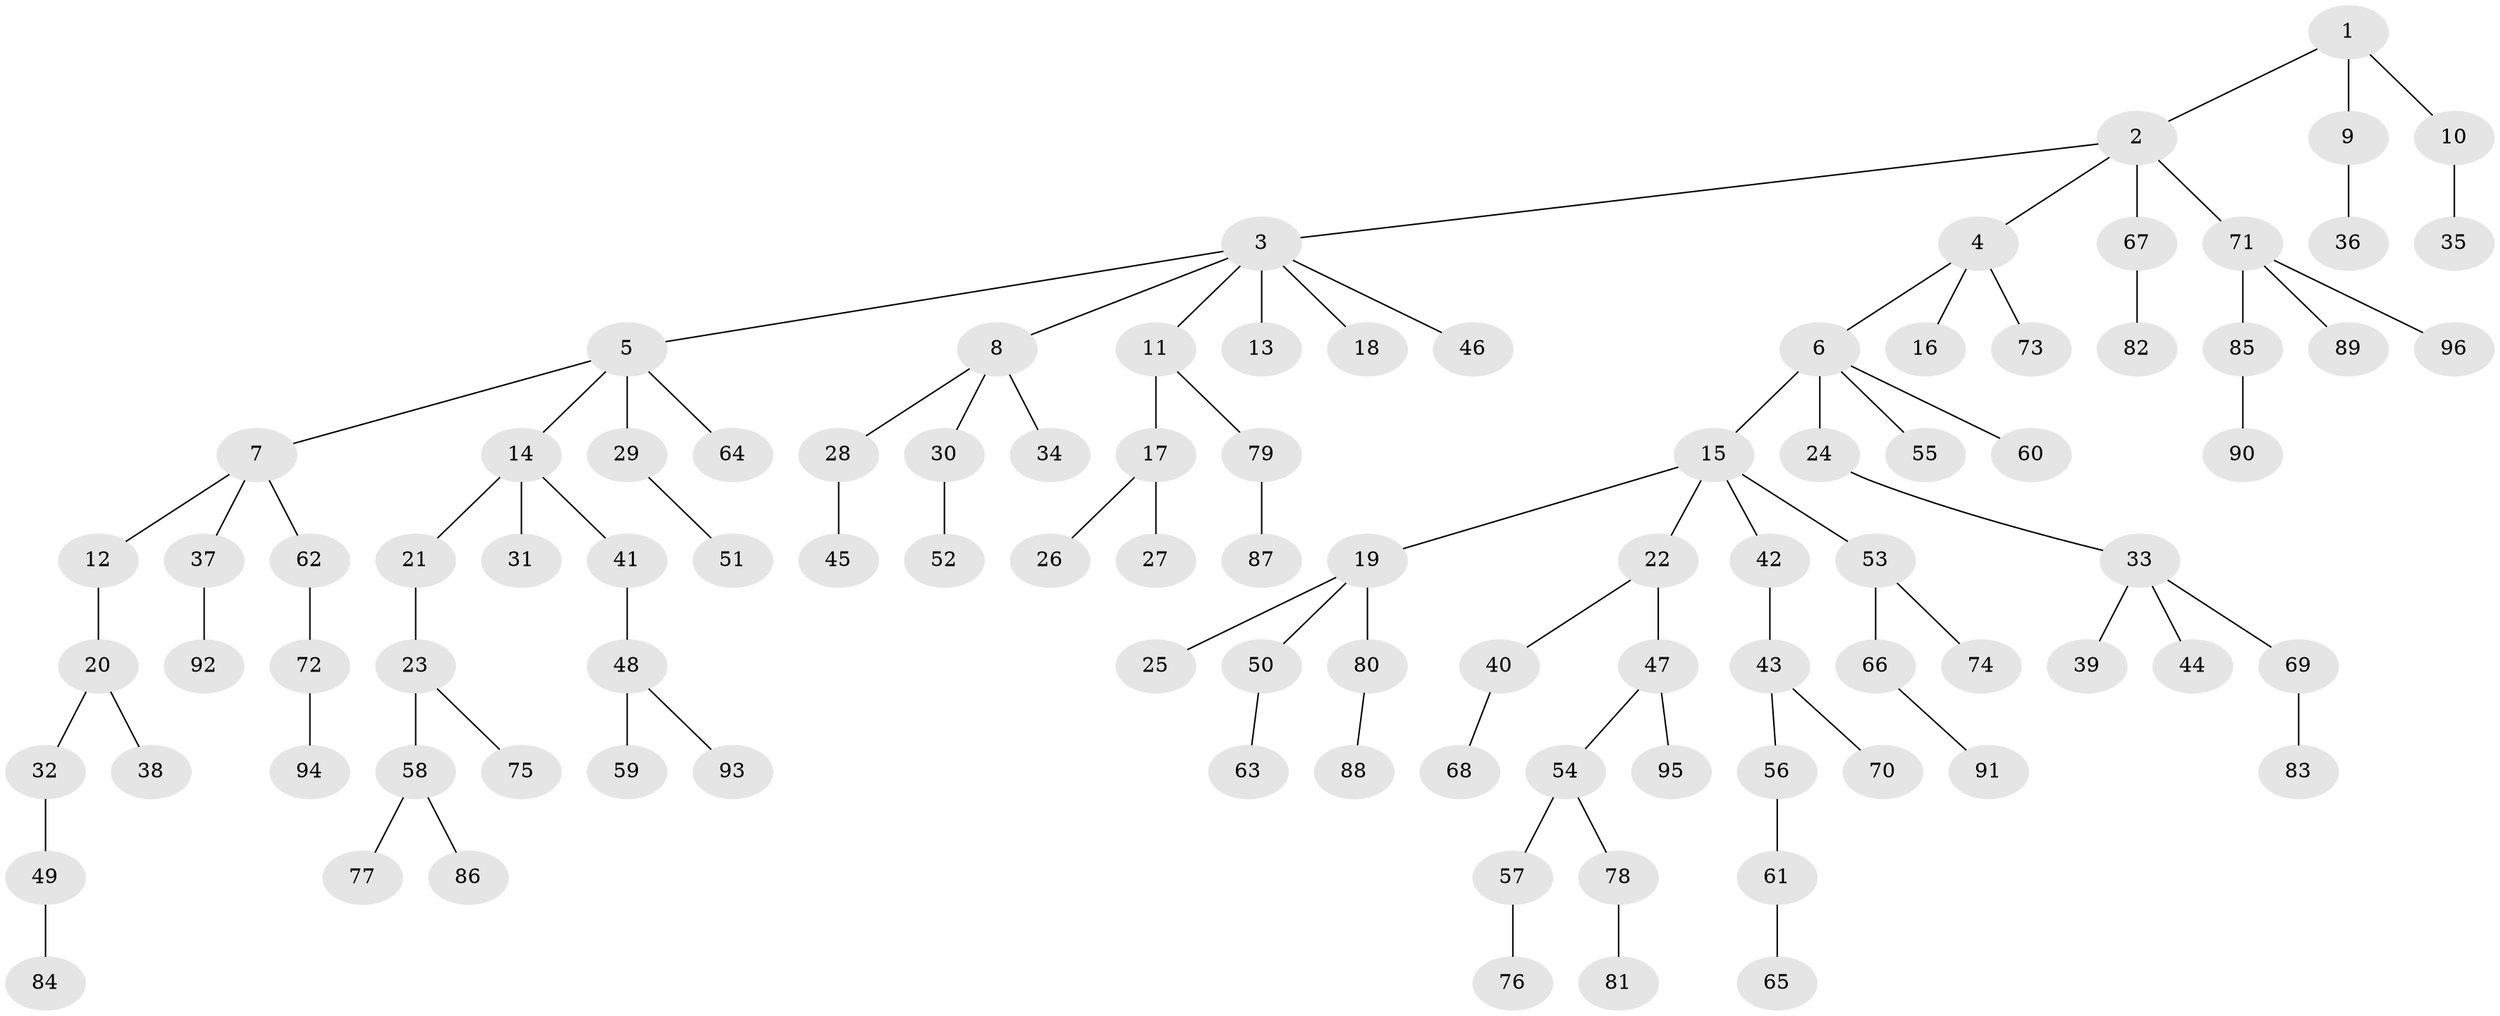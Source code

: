 // coarse degree distribution, {6: 0.017543859649122806, 7: 0.017543859649122806, 3: 0.08771929824561403, 5: 0.03508771929824561, 4: 0.08771929824561403, 2: 0.19298245614035087, 1: 0.5614035087719298}
// Generated by graph-tools (version 1.1) at 2025/19/03/04/25 18:19:07]
// undirected, 96 vertices, 95 edges
graph export_dot {
graph [start="1"]
  node [color=gray90,style=filled];
  1;
  2;
  3;
  4;
  5;
  6;
  7;
  8;
  9;
  10;
  11;
  12;
  13;
  14;
  15;
  16;
  17;
  18;
  19;
  20;
  21;
  22;
  23;
  24;
  25;
  26;
  27;
  28;
  29;
  30;
  31;
  32;
  33;
  34;
  35;
  36;
  37;
  38;
  39;
  40;
  41;
  42;
  43;
  44;
  45;
  46;
  47;
  48;
  49;
  50;
  51;
  52;
  53;
  54;
  55;
  56;
  57;
  58;
  59;
  60;
  61;
  62;
  63;
  64;
  65;
  66;
  67;
  68;
  69;
  70;
  71;
  72;
  73;
  74;
  75;
  76;
  77;
  78;
  79;
  80;
  81;
  82;
  83;
  84;
  85;
  86;
  87;
  88;
  89;
  90;
  91;
  92;
  93;
  94;
  95;
  96;
  1 -- 2;
  1 -- 9;
  1 -- 10;
  2 -- 3;
  2 -- 4;
  2 -- 67;
  2 -- 71;
  3 -- 5;
  3 -- 8;
  3 -- 11;
  3 -- 13;
  3 -- 18;
  3 -- 46;
  4 -- 6;
  4 -- 16;
  4 -- 73;
  5 -- 7;
  5 -- 14;
  5 -- 29;
  5 -- 64;
  6 -- 15;
  6 -- 24;
  6 -- 55;
  6 -- 60;
  7 -- 12;
  7 -- 37;
  7 -- 62;
  8 -- 28;
  8 -- 30;
  8 -- 34;
  9 -- 36;
  10 -- 35;
  11 -- 17;
  11 -- 79;
  12 -- 20;
  14 -- 21;
  14 -- 31;
  14 -- 41;
  15 -- 19;
  15 -- 22;
  15 -- 42;
  15 -- 53;
  17 -- 26;
  17 -- 27;
  19 -- 25;
  19 -- 50;
  19 -- 80;
  20 -- 32;
  20 -- 38;
  21 -- 23;
  22 -- 40;
  22 -- 47;
  23 -- 58;
  23 -- 75;
  24 -- 33;
  28 -- 45;
  29 -- 51;
  30 -- 52;
  32 -- 49;
  33 -- 39;
  33 -- 44;
  33 -- 69;
  37 -- 92;
  40 -- 68;
  41 -- 48;
  42 -- 43;
  43 -- 56;
  43 -- 70;
  47 -- 54;
  47 -- 95;
  48 -- 59;
  48 -- 93;
  49 -- 84;
  50 -- 63;
  53 -- 66;
  53 -- 74;
  54 -- 57;
  54 -- 78;
  56 -- 61;
  57 -- 76;
  58 -- 77;
  58 -- 86;
  61 -- 65;
  62 -- 72;
  66 -- 91;
  67 -- 82;
  69 -- 83;
  71 -- 85;
  71 -- 89;
  71 -- 96;
  72 -- 94;
  78 -- 81;
  79 -- 87;
  80 -- 88;
  85 -- 90;
}
